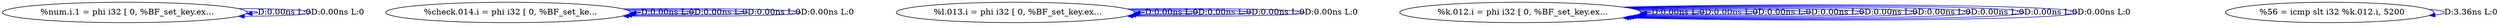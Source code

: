 digraph {
Node0x418ae90[label="  %num.i.1 = phi i32 [ 0, %BF_set_key.ex..."];
Node0x418ae90 -> Node0x418ae90[label="D:0.00ns L:0",color=blue];
Node0x418ae90 -> Node0x418ae90[label="D:0.00ns L:0",color=blue];
Node0x418af70[label="  %check.014.i = phi i32 [ 0, %BF_set_ke..."];
Node0x418af70 -> Node0x418af70[label="D:0.00ns L:0",color=blue];
Node0x418af70 -> Node0x418af70[label="D:0.00ns L:0",color=blue];
Node0x418af70 -> Node0x418af70[label="D:0.00ns L:0",color=blue];
Node0x418af70 -> Node0x418af70[label="D:0.00ns L:0",color=blue];
Node0x418b050[label="  %l.013.i = phi i32 [ 0, %BF_set_key.ex..."];
Node0x418b050 -> Node0x418b050[label="D:0.00ns L:0",color=blue];
Node0x418b050 -> Node0x418b050[label="D:0.00ns L:0",color=blue];
Node0x418b050 -> Node0x418b050[label="D:0.00ns L:0",color=blue];
Node0x418b050 -> Node0x418b050[label="D:0.00ns L:0",color=blue];
Node0x418b130[label="  %k.012.i = phi i32 [ 0, %BF_set_key.ex..."];
Node0x418b130 -> Node0x418b130[label="D:0.00ns L:0",color=blue];
Node0x418b130 -> Node0x418b130[label="D:0.00ns L:0",color=blue];
Node0x418b130 -> Node0x418b130[label="D:0.00ns L:0",color=blue];
Node0x418b130 -> Node0x418b130[label="D:0.00ns L:0",color=blue];
Node0x418b130 -> Node0x418b130[label="D:0.00ns L:0",color=blue];
Node0x418b130 -> Node0x418b130[label="D:0.00ns L:0",color=blue];
Node0x418b130 -> Node0x418b130[label="D:0.00ns L:0",color=blue];
Node0x418b130 -> Node0x418b130[label="D:0.00ns L:0",color=blue];
Node0x418b130 -> Node0x418b130[label="D:0.00ns L:0",color=blue];
Node0x418b210[label="  %56 = icmp slt i32 %k.012.i, 5200"];
Node0x418b210 -> Node0x418b210[label="D:3.36ns L:0",color=blue];
}
